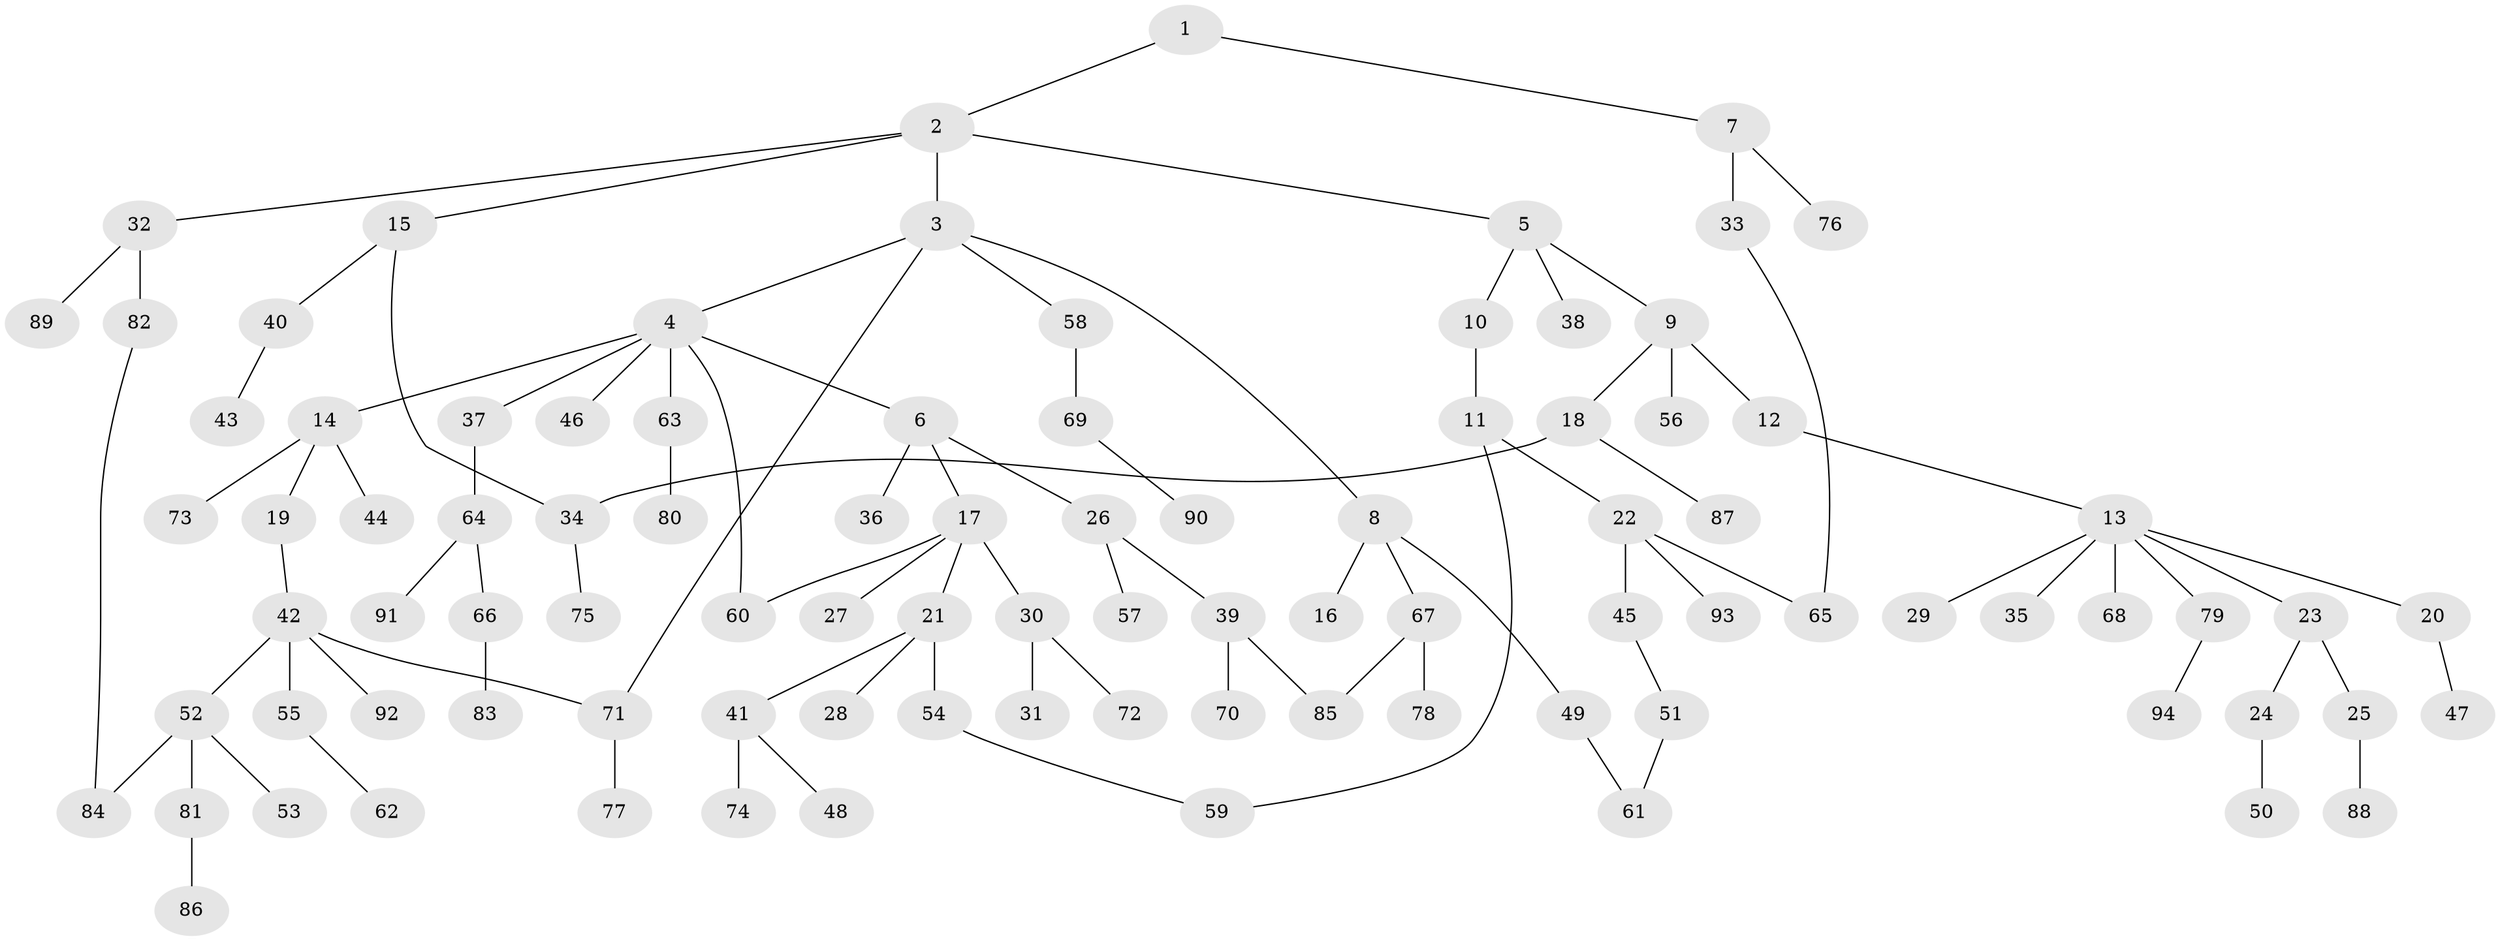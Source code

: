 // Generated by graph-tools (version 1.1) at 2025/34/03/09/25 02:34:26]
// undirected, 94 vertices, 101 edges
graph export_dot {
graph [start="1"]
  node [color=gray90,style=filled];
  1;
  2;
  3;
  4;
  5;
  6;
  7;
  8;
  9;
  10;
  11;
  12;
  13;
  14;
  15;
  16;
  17;
  18;
  19;
  20;
  21;
  22;
  23;
  24;
  25;
  26;
  27;
  28;
  29;
  30;
  31;
  32;
  33;
  34;
  35;
  36;
  37;
  38;
  39;
  40;
  41;
  42;
  43;
  44;
  45;
  46;
  47;
  48;
  49;
  50;
  51;
  52;
  53;
  54;
  55;
  56;
  57;
  58;
  59;
  60;
  61;
  62;
  63;
  64;
  65;
  66;
  67;
  68;
  69;
  70;
  71;
  72;
  73;
  74;
  75;
  76;
  77;
  78;
  79;
  80;
  81;
  82;
  83;
  84;
  85;
  86;
  87;
  88;
  89;
  90;
  91;
  92;
  93;
  94;
  1 -- 2;
  1 -- 7;
  2 -- 3;
  2 -- 5;
  2 -- 15;
  2 -- 32;
  3 -- 4;
  3 -- 8;
  3 -- 58;
  3 -- 71;
  4 -- 6;
  4 -- 14;
  4 -- 37;
  4 -- 46;
  4 -- 60;
  4 -- 63;
  5 -- 9;
  5 -- 10;
  5 -- 38;
  6 -- 17;
  6 -- 26;
  6 -- 36;
  7 -- 33;
  7 -- 76;
  8 -- 16;
  8 -- 49;
  8 -- 67;
  9 -- 12;
  9 -- 18;
  9 -- 56;
  10 -- 11;
  11 -- 22;
  11 -- 59;
  12 -- 13;
  13 -- 20;
  13 -- 23;
  13 -- 29;
  13 -- 35;
  13 -- 68;
  13 -- 79;
  14 -- 19;
  14 -- 44;
  14 -- 73;
  15 -- 34;
  15 -- 40;
  17 -- 21;
  17 -- 27;
  17 -- 30;
  17 -- 60;
  18 -- 87;
  18 -- 34;
  19 -- 42;
  20 -- 47;
  21 -- 28;
  21 -- 41;
  21 -- 54;
  22 -- 45;
  22 -- 65;
  22 -- 93;
  23 -- 24;
  23 -- 25;
  24 -- 50;
  25 -- 88;
  26 -- 39;
  26 -- 57;
  30 -- 31;
  30 -- 72;
  32 -- 82;
  32 -- 89;
  33 -- 65;
  34 -- 75;
  37 -- 64;
  39 -- 70;
  39 -- 85;
  40 -- 43;
  41 -- 48;
  41 -- 74;
  42 -- 52;
  42 -- 55;
  42 -- 92;
  42 -- 71;
  45 -- 51;
  49 -- 61;
  51 -- 61;
  52 -- 53;
  52 -- 81;
  52 -- 84;
  54 -- 59;
  55 -- 62;
  58 -- 69;
  63 -- 80;
  64 -- 66;
  64 -- 91;
  66 -- 83;
  67 -- 78;
  67 -- 85;
  69 -- 90;
  71 -- 77;
  79 -- 94;
  81 -- 86;
  82 -- 84;
}
